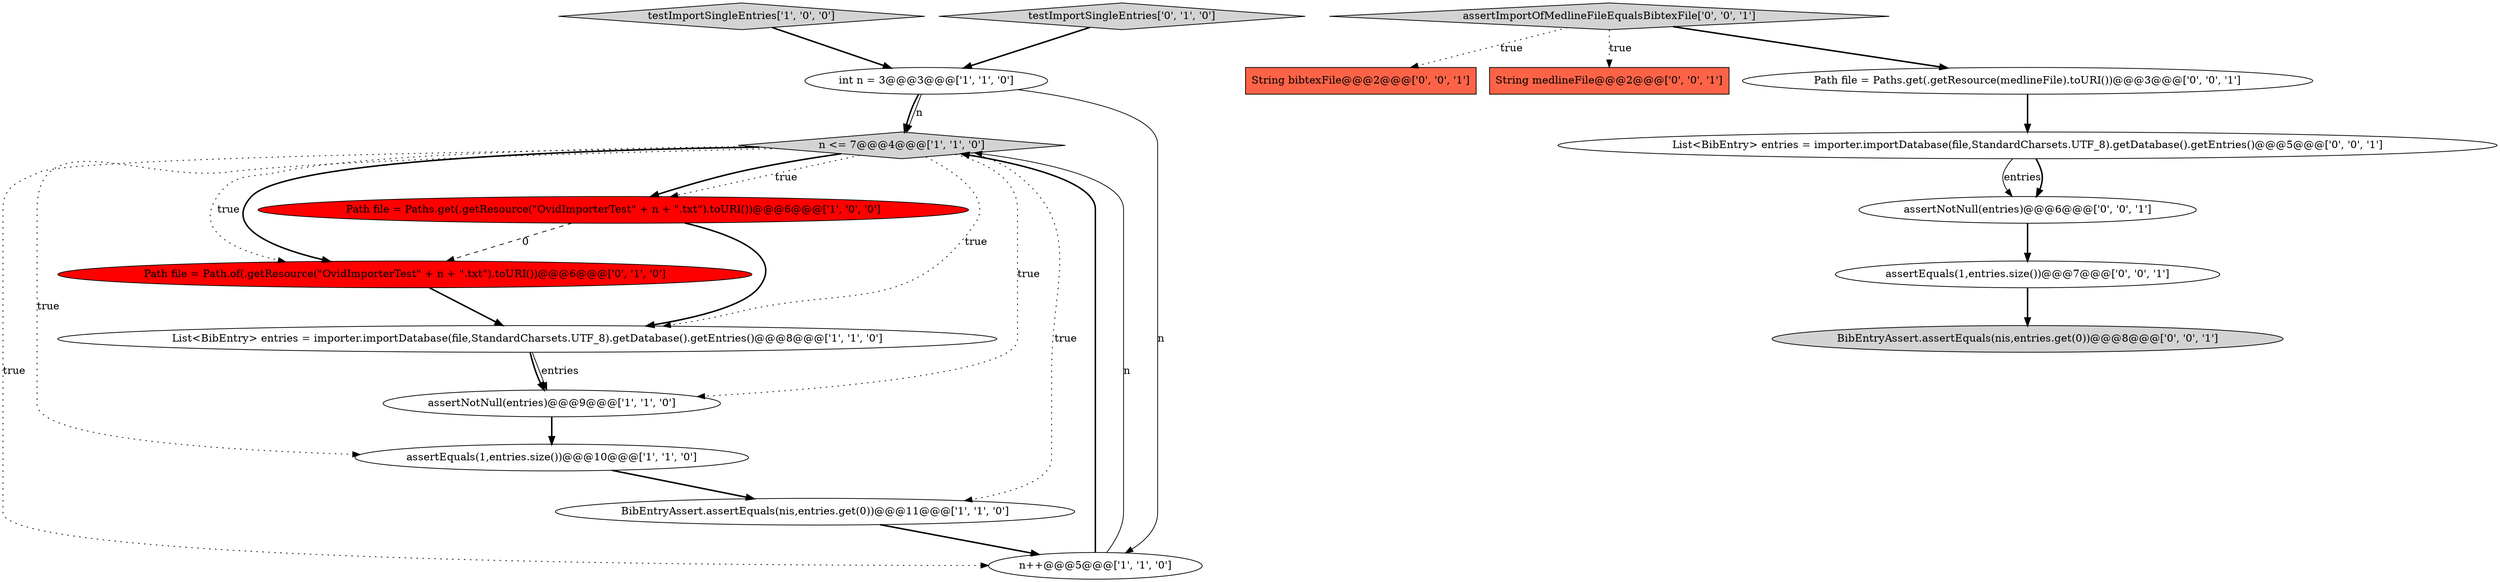 digraph {
8 [style = filled, label = "testImportSingleEntries['1', '0', '0']", fillcolor = lightgray, shape = diamond image = "AAA0AAABBB1BBB"];
12 [style = filled, label = "assertNotNull(entries)@@@6@@@['0', '0', '1']", fillcolor = white, shape = ellipse image = "AAA0AAABBB3BBB"];
10 [style = filled, label = "Path file = Path.of(.getResource(\"OvidImporterTest\" + n + \".txt\").toURI())@@@6@@@['0', '1', '0']", fillcolor = red, shape = ellipse image = "AAA1AAABBB2BBB"];
15 [style = filled, label = "String bibtexFile@@@2@@@['0', '0', '1']", fillcolor = tomato, shape = box image = "AAA0AAABBB3BBB"];
5 [style = filled, label = "n <= 7@@@4@@@['1', '1', '0']", fillcolor = lightgray, shape = diamond image = "AAA0AAABBB1BBB"];
4 [style = filled, label = "assertNotNull(entries)@@@9@@@['1', '1', '0']", fillcolor = white, shape = ellipse image = "AAA0AAABBB1BBB"];
6 [style = filled, label = "assertEquals(1,entries.size())@@@10@@@['1', '1', '0']", fillcolor = white, shape = ellipse image = "AAA0AAABBB1BBB"];
13 [style = filled, label = "String medlineFile@@@2@@@['0', '0', '1']", fillcolor = tomato, shape = box image = "AAA0AAABBB3BBB"];
18 [style = filled, label = "BibEntryAssert.assertEquals(nis,entries.get(0))@@@8@@@['0', '0', '1']", fillcolor = lightgray, shape = ellipse image = "AAA0AAABBB3BBB"];
14 [style = filled, label = "List<BibEntry> entries = importer.importDatabase(file,StandardCharsets.UTF_8).getDatabase().getEntries()@@@5@@@['0', '0', '1']", fillcolor = white, shape = ellipse image = "AAA0AAABBB3BBB"];
16 [style = filled, label = "assertEquals(1,entries.size())@@@7@@@['0', '0', '1']", fillcolor = white, shape = ellipse image = "AAA0AAABBB3BBB"];
7 [style = filled, label = "n++@@@5@@@['1', '1', '0']", fillcolor = white, shape = ellipse image = "AAA0AAABBB1BBB"];
2 [style = filled, label = "BibEntryAssert.assertEquals(nis,entries.get(0))@@@11@@@['1', '1', '0']", fillcolor = white, shape = ellipse image = "AAA0AAABBB1BBB"];
1 [style = filled, label = "List<BibEntry> entries = importer.importDatabase(file,StandardCharsets.UTF_8).getDatabase().getEntries()@@@8@@@['1', '1', '0']", fillcolor = white, shape = ellipse image = "AAA0AAABBB1BBB"];
3 [style = filled, label = "int n = 3@@@3@@@['1', '1', '0']", fillcolor = white, shape = ellipse image = "AAA0AAABBB1BBB"];
17 [style = filled, label = "Path file = Paths.get(.getResource(medlineFile).toURI())@@@3@@@['0', '0', '1']", fillcolor = white, shape = ellipse image = "AAA0AAABBB3BBB"];
9 [style = filled, label = "testImportSingleEntries['0', '1', '0']", fillcolor = lightgray, shape = diamond image = "AAA0AAABBB2BBB"];
11 [style = filled, label = "assertImportOfMedlineFileEqualsBibtexFile['0', '0', '1']", fillcolor = lightgray, shape = diamond image = "AAA0AAABBB3BBB"];
0 [style = filled, label = "Path file = Paths.get(.getResource(\"OvidImporterTest\" + n + \".txt\").toURI())@@@6@@@['1', '0', '0']", fillcolor = red, shape = ellipse image = "AAA1AAABBB1BBB"];
5->10 [style = bold, label=""];
1->4 [style = bold, label=""];
16->18 [style = bold, label=""];
4->6 [style = bold, label=""];
3->5 [style = solid, label="n"];
5->10 [style = dotted, label="true"];
14->12 [style = solid, label="entries"];
5->1 [style = dotted, label="true"];
8->3 [style = bold, label=""];
5->6 [style = dotted, label="true"];
12->16 [style = bold, label=""];
5->0 [style = dotted, label="true"];
11->13 [style = dotted, label="true"];
0->10 [style = dashed, label="0"];
5->4 [style = dotted, label="true"];
6->2 [style = bold, label=""];
3->5 [style = bold, label=""];
7->5 [style = bold, label=""];
5->0 [style = bold, label=""];
17->14 [style = bold, label=""];
5->7 [style = dotted, label="true"];
0->1 [style = bold, label=""];
14->12 [style = bold, label=""];
9->3 [style = bold, label=""];
11->17 [style = bold, label=""];
2->7 [style = bold, label=""];
1->4 [style = solid, label="entries"];
3->7 [style = solid, label="n"];
11->15 [style = dotted, label="true"];
10->1 [style = bold, label=""];
7->5 [style = solid, label="n"];
5->2 [style = dotted, label="true"];
}
